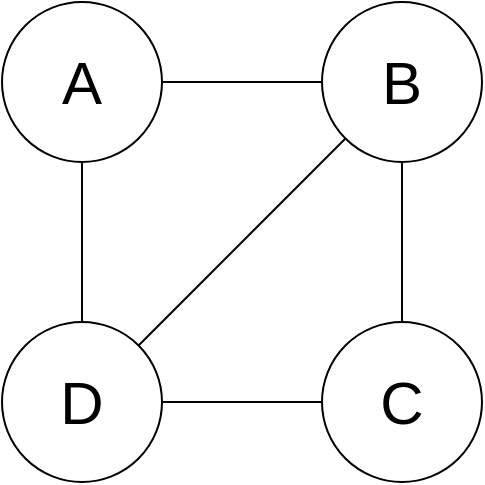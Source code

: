 <mxfile version="15.7.0" type="device"><diagram id="URQEc6kcOvS0hGtmdNx6" name="Page-1"><mxGraphModel dx="502" dy="525" grid="1" gridSize="10" guides="1" tooltips="1" connect="1" arrows="1" fold="1" page="1" pageScale="1" pageWidth="600" pageHeight="450" math="0" shadow="0"><root><mxCell id="0"/><mxCell id="1" parent="0"/><mxCell id="rLLIHRBfWevyIyMdGL97-1" style="rounded=0;orthogonalLoop=1;jettySize=auto;html=1;fontSize=30;endArrow=none;endFill=0;entryX=0.5;entryY=0;entryDx=0;entryDy=0;" edge="1" parent="1" source="rLLIHRBfWevyIyMdGL97-3" target="rLLIHRBfWevyIyMdGL97-7"><mxGeometry relative="1" as="geometry"><mxPoint x="820" y="265" as="targetPoint"/></mxGeometry></mxCell><mxCell id="rLLIHRBfWevyIyMdGL97-2" value="" style="edgeStyle=none;rounded=0;orthogonalLoop=1;jettySize=auto;html=1;fontSize=30;endArrow=none;endFill=0;" edge="1" parent="1" source="rLLIHRBfWevyIyMdGL97-3" target="rLLIHRBfWevyIyMdGL97-5"><mxGeometry relative="1" as="geometry"/></mxCell><mxCell id="rLLIHRBfWevyIyMdGL97-3" value="&lt;font style=&quot;font-size: 30px&quot;&gt;A&lt;/font&gt;" style="ellipse;whiteSpace=wrap;html=1;aspect=fixed;" vertex="1" parent="1"><mxGeometry x="780" y="105" width="80" height="80" as="geometry"/></mxCell><mxCell id="rLLIHRBfWevyIyMdGL97-4" style="edgeStyle=none;rounded=0;orthogonalLoop=1;jettySize=auto;html=1;entryX=0.5;entryY=0;entryDx=0;entryDy=0;fontSize=30;endArrow=none;endFill=0;" edge="1" parent="1" source="rLLIHRBfWevyIyMdGL97-5" target="rLLIHRBfWevyIyMdGL97-8"><mxGeometry relative="1" as="geometry"/></mxCell><mxCell id="rLLIHRBfWevyIyMdGL97-5" value="&lt;font style=&quot;font-size: 30px&quot;&gt;B&lt;/font&gt;" style="ellipse;whiteSpace=wrap;html=1;aspect=fixed;" vertex="1" parent="1"><mxGeometry x="940" y="105" width="80" height="80" as="geometry"/></mxCell><mxCell id="rLLIHRBfWevyIyMdGL97-7" value="&lt;span style=&quot;font-size: 30px&quot;&gt;D&lt;/span&gt;" style="ellipse;whiteSpace=wrap;html=1;aspect=fixed;" vertex="1" parent="1"><mxGeometry x="780" y="265" width="80" height="80" as="geometry"/></mxCell><mxCell id="rLLIHRBfWevyIyMdGL97-8" value="&lt;font style=&quot;font-size: 30px&quot;&gt;C&lt;/font&gt;" style="ellipse;whiteSpace=wrap;html=1;aspect=fixed;" vertex="1" parent="1"><mxGeometry x="940" y="265" width="80" height="80" as="geometry"/></mxCell><mxCell id="rLLIHRBfWevyIyMdGL97-10" style="rounded=0;orthogonalLoop=1;jettySize=auto;html=1;fontSize=30;endArrow=none;endFill=0;entryX=1;entryY=0.5;entryDx=0;entryDy=0;exitX=0;exitY=0.5;exitDx=0;exitDy=0;" edge="1" parent="1" source="rLLIHRBfWevyIyMdGL97-8" target="rLLIHRBfWevyIyMdGL97-7"><mxGeometry relative="1" as="geometry"><mxPoint x="830" y="185" as="sourcePoint"/><mxPoint x="830" y="275" as="targetPoint"/></mxGeometry></mxCell><mxCell id="rLLIHRBfWevyIyMdGL97-12" value="" style="edgeStyle=none;rounded=0;orthogonalLoop=1;jettySize=auto;html=1;fontSize=30;endArrow=none;endFill=0;entryX=0;entryY=1;entryDx=0;entryDy=0;" edge="1" parent="1" source="rLLIHRBfWevyIyMdGL97-7" target="rLLIHRBfWevyIyMdGL97-5"><mxGeometry relative="1" as="geometry"><mxPoint x="870" y="155" as="sourcePoint"/><mxPoint x="950" y="155" as="targetPoint"/></mxGeometry></mxCell></root></mxGraphModel></diagram></mxfile>